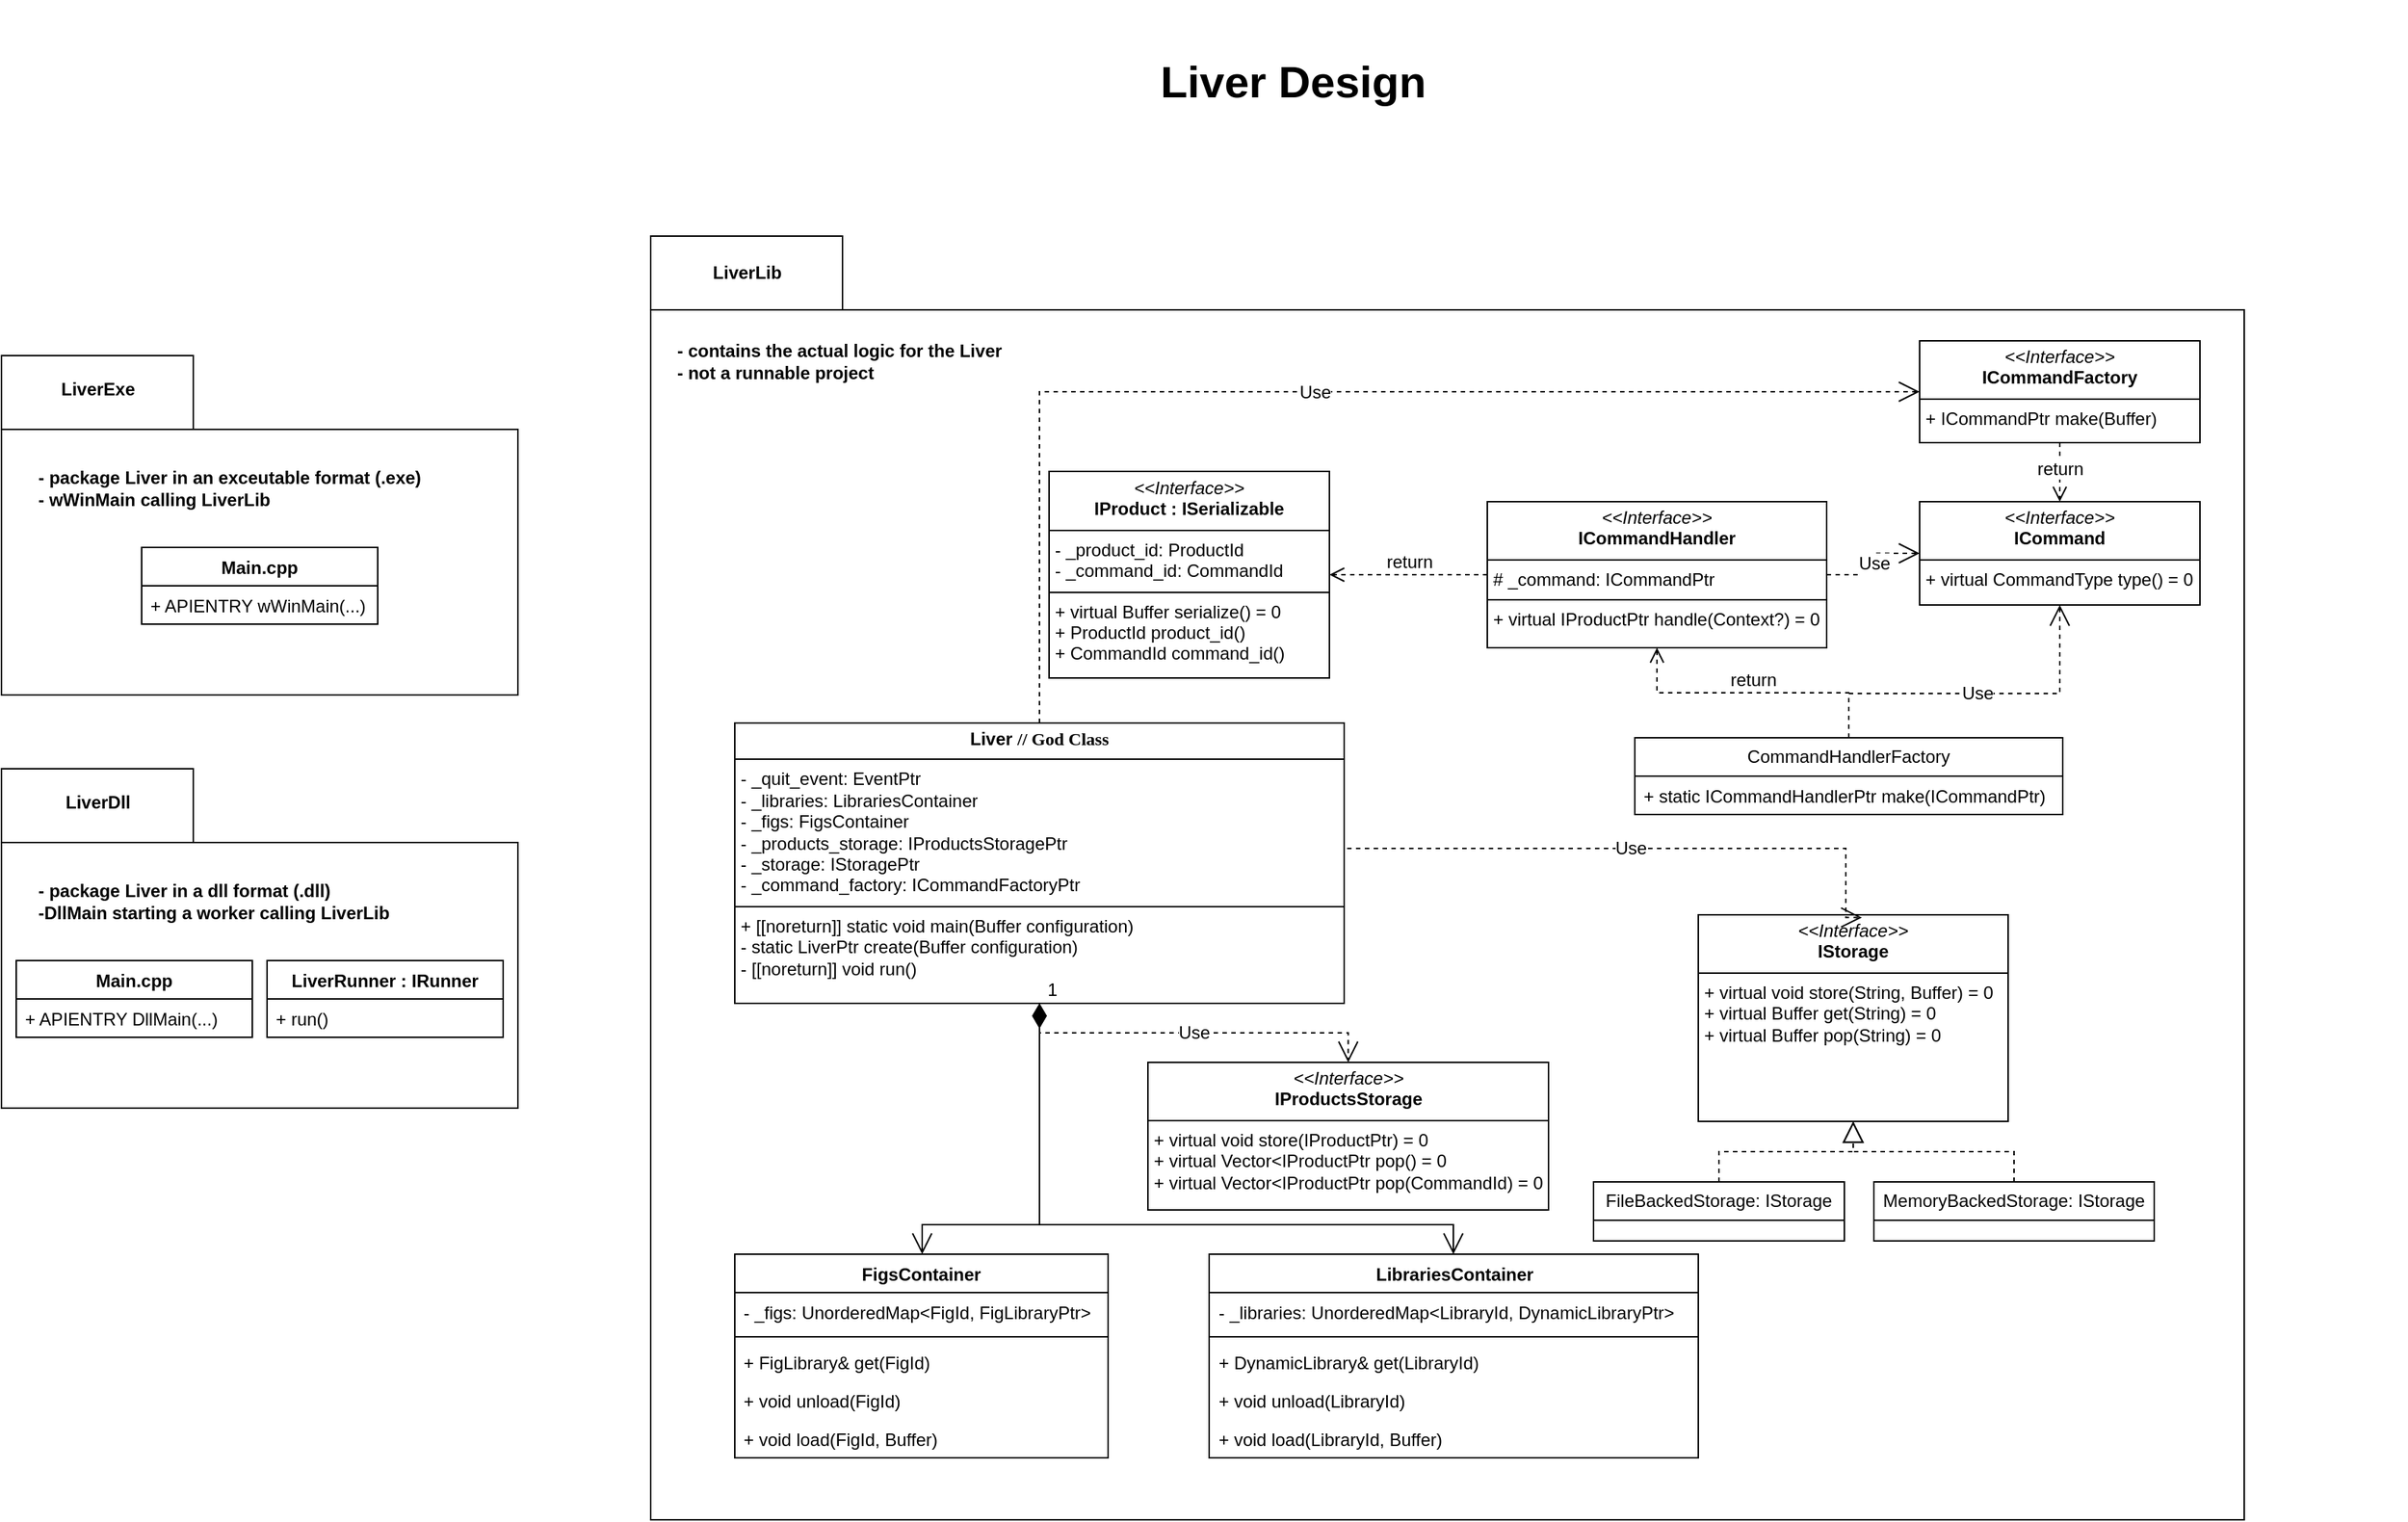 <mxfile version="24.7.7">
  <diagram name="Page-1" id="929967ad-93f9-6ef4-fab6-5d389245f69c">
    <mxGraphModel dx="1938" dy="1056" grid="1" gridSize="10" guides="1" tooltips="1" connect="1" arrows="1" fold="1" page="1" pageScale="1.5" pageWidth="1169" pageHeight="826" background="none" math="0" shadow="0">
      <root>
        <mxCell id="0" style=";html=1;" />
        <mxCell id="1" style=";html=1;" parent="0" />
        <mxCell id="1672d66443f91eb5-23" value="&lt;font style=&quot;font-size: 30px;&quot;&gt;Liver Design&lt;/font&gt;" style="text;strokeColor=none;fillColor=none;html=1;fontSize=24;fontStyle=1;verticalAlign=middle;align=center;" parent="1" vertex="1">
          <mxGeometry x="120" y="40" width="1510" height="110" as="geometry" />
        </mxCell>
        <mxCell id="9IOt9APh3hDE5E4Hf7Pu-9" value="" style="group" vertex="1" connectable="0" parent="1">
          <mxGeometry y="281" width="350" height="230" as="geometry" />
        </mxCell>
        <mxCell id="9IOt9APh3hDE5E4Hf7Pu-1" value="&lt;div&gt;&lt;br&gt;&lt;/div&gt;" style="shape=folder;fontStyle=1;spacingTop=10;tabWidth=130;tabHeight=50;tabPosition=left;html=1;whiteSpace=wrap;" vertex="1" parent="9IOt9APh3hDE5E4Hf7Pu-9">
          <mxGeometry width="350" height="230" as="geometry" />
        </mxCell>
        <mxCell id="9IOt9APh3hDE5E4Hf7Pu-2" value="LiverExe" style="text;align=center;fontStyle=1;verticalAlign=middle;spacingLeft=3;spacingRight=3;strokeColor=none;rotatable=0;points=[[0,0.5],[1,0.5]];portConstraint=eastwest;html=1;" vertex="1" parent="9IOt9APh3hDE5E4Hf7Pu-9">
          <mxGeometry x="20" y="10" width="90" height="26" as="geometry" />
        </mxCell>
        <mxCell id="9IOt9APh3hDE5E4Hf7Pu-3" value="- package Liver in an exceutable format (.exe)&lt;div&gt;- wWinMain calling LiverLib&lt;/div&gt;" style="text;align=left;fontStyle=1;verticalAlign=middle;spacingLeft=3;spacingRight=3;strokeColor=none;rotatable=0;points=[[0,0.5],[1,0.5]];portConstraint=eastwest;html=1;" vertex="1" parent="9IOt9APh3hDE5E4Hf7Pu-9">
          <mxGeometry x="20" y="70" width="270" height="40" as="geometry" />
        </mxCell>
        <mxCell id="9IOt9APh3hDE5E4Hf7Pu-5" value="Main.cpp" style="swimlane;fontStyle=1;align=center;verticalAlign=top;childLayout=stackLayout;horizontal=1;startSize=26;horizontalStack=0;resizeParent=1;resizeParentMax=0;resizeLast=0;collapsible=1;marginBottom=0;whiteSpace=wrap;html=1;" vertex="1" parent="9IOt9APh3hDE5E4Hf7Pu-9">
          <mxGeometry x="95" y="130" width="160" height="52" as="geometry" />
        </mxCell>
        <mxCell id="9IOt9APh3hDE5E4Hf7Pu-8" value="+ APIENTRY wWinMain(...)" style="text;strokeColor=none;fillColor=none;align=left;verticalAlign=top;spacingLeft=4;spacingRight=4;overflow=hidden;rotatable=0;points=[[0,0.5],[1,0.5]];portConstraint=eastwest;whiteSpace=wrap;html=1;" vertex="1" parent="9IOt9APh3hDE5E4Hf7Pu-5">
          <mxGeometry y="26" width="160" height="26" as="geometry" />
        </mxCell>
        <mxCell id="9IOt9APh3hDE5E4Hf7Pu-10" value="" style="group" vertex="1" connectable="0" parent="1">
          <mxGeometry y="561" width="350" height="230" as="geometry" />
        </mxCell>
        <mxCell id="9IOt9APh3hDE5E4Hf7Pu-11" value="&lt;div&gt;&lt;br&gt;&lt;/div&gt;" style="shape=folder;fontStyle=1;spacingTop=10;tabWidth=130;tabHeight=50;tabPosition=left;html=1;whiteSpace=wrap;" vertex="1" parent="9IOt9APh3hDE5E4Hf7Pu-10">
          <mxGeometry width="350" height="230" as="geometry" />
        </mxCell>
        <mxCell id="9IOt9APh3hDE5E4Hf7Pu-12" value="LiverDll" style="text;align=center;fontStyle=1;verticalAlign=middle;spacingLeft=3;spacingRight=3;strokeColor=none;rotatable=0;points=[[0,0.5],[1,0.5]];portConstraint=eastwest;html=1;" vertex="1" parent="9IOt9APh3hDE5E4Hf7Pu-10">
          <mxGeometry x="20" y="10" width="90" height="26" as="geometry" />
        </mxCell>
        <mxCell id="9IOt9APh3hDE5E4Hf7Pu-13" value="- package Liver in a dll format (.dll)&lt;div&gt;-DllMain starting a worker calling LiverLib&lt;/div&gt;" style="text;align=left;fontStyle=1;verticalAlign=middle;spacingLeft=3;spacingRight=3;strokeColor=none;rotatable=0;points=[[0,0.5],[1,0.5]];portConstraint=eastwest;html=1;" vertex="1" parent="9IOt9APh3hDE5E4Hf7Pu-10">
          <mxGeometry x="20" y="70" width="270" height="40" as="geometry" />
        </mxCell>
        <mxCell id="9IOt9APh3hDE5E4Hf7Pu-14" value="Main.cpp" style="swimlane;fontStyle=1;align=center;verticalAlign=top;childLayout=stackLayout;horizontal=1;startSize=26;horizontalStack=0;resizeParent=1;resizeParentMax=0;resizeLast=0;collapsible=1;marginBottom=0;whiteSpace=wrap;html=1;" vertex="1" parent="9IOt9APh3hDE5E4Hf7Pu-10">
          <mxGeometry x="10" y="130" width="160" height="52" as="geometry" />
        </mxCell>
        <mxCell id="9IOt9APh3hDE5E4Hf7Pu-15" value="+ APIENTRY DllMain(...)" style="text;strokeColor=none;fillColor=none;align=left;verticalAlign=top;spacingLeft=4;spacingRight=4;overflow=hidden;rotatable=0;points=[[0,0.5],[1,0.5]];portConstraint=eastwest;whiteSpace=wrap;html=1;" vertex="1" parent="9IOt9APh3hDE5E4Hf7Pu-14">
          <mxGeometry y="26" width="160" height="26" as="geometry" />
        </mxCell>
        <mxCell id="9IOt9APh3hDE5E4Hf7Pu-17" value="LiverRunner : IRunner" style="swimlane;fontStyle=1;align=center;verticalAlign=top;childLayout=stackLayout;horizontal=1;startSize=26;horizontalStack=0;resizeParent=1;resizeParentMax=0;resizeLast=0;collapsible=1;marginBottom=0;whiteSpace=wrap;html=1;" vertex="1" parent="9IOt9APh3hDE5E4Hf7Pu-10">
          <mxGeometry x="180" y="130" width="160" height="52" as="geometry" />
        </mxCell>
        <mxCell id="9IOt9APh3hDE5E4Hf7Pu-18" value="+ run()" style="text;strokeColor=none;fillColor=none;align=left;verticalAlign=top;spacingLeft=4;spacingRight=4;overflow=hidden;rotatable=0;points=[[0,0.5],[1,0.5]];portConstraint=eastwest;whiteSpace=wrap;html=1;" vertex="1" parent="9IOt9APh3hDE5E4Hf7Pu-17">
          <mxGeometry y="26" width="160" height="26" as="geometry" />
        </mxCell>
        <mxCell id="9IOt9APh3hDE5E4Hf7Pu-19" value="" style="group" vertex="1" connectable="0" parent="1">
          <mxGeometry x="440" y="200" width="1080" height="870" as="geometry" />
        </mxCell>
        <mxCell id="9IOt9APh3hDE5E4Hf7Pu-20" value="&lt;div&gt;&lt;br&gt;&lt;/div&gt;" style="shape=folder;fontStyle=1;spacingTop=10;tabWidth=130;tabHeight=50;tabPosition=left;html=1;whiteSpace=wrap;" vertex="1" parent="9IOt9APh3hDE5E4Hf7Pu-19">
          <mxGeometry width="1080" height="870" as="geometry" />
        </mxCell>
        <mxCell id="9IOt9APh3hDE5E4Hf7Pu-21" value="LiverLib" style="text;align=center;fontStyle=1;verticalAlign=middle;spacingLeft=3;spacingRight=3;strokeColor=none;rotatable=0;points=[[0,0.5],[1,0.5]];portConstraint=eastwest;html=1;" vertex="1" parent="9IOt9APh3hDE5E4Hf7Pu-19">
          <mxGeometry width="130" height="50" as="geometry" />
        </mxCell>
        <mxCell id="9IOt9APh3hDE5E4Hf7Pu-22" value="- contains the actual logic for the Liver&lt;div&gt;- not a runnable project&lt;/div&gt;" style="text;align=left;fontStyle=1;verticalAlign=middle;spacingLeft=3;spacingRight=3;strokeColor=none;rotatable=0;points=[[0,0.5],[1,0.5]];portConstraint=eastwest;html=1;" vertex="1" parent="9IOt9APh3hDE5E4Hf7Pu-19">
          <mxGeometry x="13" y="60" width="247" height="50" as="geometry" />
        </mxCell>
        <mxCell id="9IOt9APh3hDE5E4Hf7Pu-25" value="&lt;p style=&quot;margin:0px;margin-top:4px;text-align:center;&quot;&gt;&lt;i&gt;&amp;lt;&amp;lt;Interface&amp;gt;&amp;gt;&lt;/i&gt;&lt;br&gt;&lt;b&gt;ICommandFactory&lt;/b&gt;&lt;/p&gt;&lt;hr size=&quot;1&quot; style=&quot;border-style:solid;&quot;&gt;&lt;p style=&quot;margin:0px;margin-left:4px;&quot;&gt;+ ICommandPtr make(Buffer)&lt;br&gt;&lt;/p&gt;" style="verticalAlign=top;align=left;overflow=fill;html=1;whiteSpace=wrap;" vertex="1" parent="9IOt9APh3hDE5E4Hf7Pu-19">
          <mxGeometry x="860" y="71" width="190" height="69" as="geometry" />
        </mxCell>
        <mxCell id="9IOt9APh3hDE5E4Hf7Pu-26" value="&lt;p style=&quot;margin:0px;margin-top:4px;text-align:center;&quot;&gt;&lt;i&gt;&amp;lt;&amp;lt;Interface&amp;gt;&amp;gt;&lt;/i&gt;&lt;br&gt;&lt;b&gt;ICommand&lt;/b&gt;&lt;/p&gt;&lt;hr size=&quot;1&quot; style=&quot;border-style:solid;&quot;&gt;&lt;p style=&quot;margin:0px;margin-left:4px;&quot;&gt;+ virtual CommandType type() = 0&lt;br&gt;&lt;/p&gt;" style="verticalAlign=top;align=left;overflow=fill;html=1;whiteSpace=wrap;" vertex="1" parent="9IOt9APh3hDE5E4Hf7Pu-19">
          <mxGeometry x="860" y="180" width="190" height="70" as="geometry" />
        </mxCell>
        <mxCell id="9IOt9APh3hDE5E4Hf7Pu-28" value="return" style="html=1;verticalAlign=bottom;endArrow=open;dashed=1;endSize=8;curved=0;rounded=0;fontSize=12;exitX=0.5;exitY=1;exitDx=0;exitDy=0;entryX=0.5;entryY=0;entryDx=0;entryDy=0;" edge="1" parent="9IOt9APh3hDE5E4Hf7Pu-19" source="9IOt9APh3hDE5E4Hf7Pu-25" target="9IOt9APh3hDE5E4Hf7Pu-26">
          <mxGeometry x="0.333" relative="1" as="geometry">
            <mxPoint x="770" y="220" as="sourcePoint" />
            <mxPoint x="690" y="220" as="targetPoint" />
            <mxPoint as="offset" />
          </mxGeometry>
        </mxCell>
        <mxCell id="9IOt9APh3hDE5E4Hf7Pu-29" value="CommandHandlerFactory" style="swimlane;fontStyle=0;childLayout=stackLayout;horizontal=1;startSize=26;fillColor=none;horizontalStack=0;resizeParent=1;resizeParentMax=0;resizeLast=0;collapsible=1;marginBottom=0;whiteSpace=wrap;html=1;" vertex="1" parent="9IOt9APh3hDE5E4Hf7Pu-19">
          <mxGeometry x="667" y="340" width="290" height="52" as="geometry" />
        </mxCell>
        <mxCell id="9IOt9APh3hDE5E4Hf7Pu-32" value="+ static ICommandHandlerPtr make(ICommandPtr)" style="text;strokeColor=none;fillColor=none;align=left;verticalAlign=top;spacingLeft=4;spacingRight=4;overflow=hidden;rotatable=0;points=[[0,0.5],[1,0.5]];portConstraint=eastwest;whiteSpace=wrap;html=1;" vertex="1" parent="9IOt9APh3hDE5E4Hf7Pu-29">
          <mxGeometry y="26" width="290" height="26" as="geometry" />
        </mxCell>
        <mxCell id="9IOt9APh3hDE5E4Hf7Pu-35" value="&lt;p style=&quot;margin:0px;margin-top:4px;text-align:center;&quot;&gt;&lt;i&gt;&amp;lt;&amp;lt;Interface&amp;gt;&amp;gt;&lt;/i&gt;&lt;br&gt;&lt;b&gt;ICommandHandler&lt;/b&gt;&lt;/p&gt;&lt;hr size=&quot;1&quot; style=&quot;border-style:solid;&quot;&gt;&lt;p style=&quot;margin:0px;margin-left:4px;&quot;&gt;# _command: ICommandPtr&lt;/p&gt;&lt;hr size=&quot;1&quot; style=&quot;border-style:solid;&quot;&gt;&lt;p style=&quot;margin:0px;margin-left:4px;&quot;&gt;+ virtual IProductPtr handle(Context?) = 0&lt;br&gt;&lt;/p&gt;" style="verticalAlign=top;align=left;overflow=fill;html=1;whiteSpace=wrap;" vertex="1" parent="9IOt9APh3hDE5E4Hf7Pu-19">
          <mxGeometry x="567" y="180" width="230" height="99" as="geometry" />
        </mxCell>
        <mxCell id="9IOt9APh3hDE5E4Hf7Pu-36" value="Use" style="endArrow=open;endSize=12;dashed=1;html=1;rounded=0;fontSize=12;entryX=0.5;entryY=1;entryDx=0;entryDy=0;strokeColor=default;edgeStyle=orthogonalEdgeStyle;" edge="1" parent="9IOt9APh3hDE5E4Hf7Pu-19" source="9IOt9APh3hDE5E4Hf7Pu-29" target="9IOt9APh3hDE5E4Hf7Pu-26">
          <mxGeometry width="160" relative="1" as="geometry">
            <mxPoint x="480" y="320" as="sourcePoint" />
            <mxPoint x="640" y="320" as="targetPoint" />
            <Array as="points">
              <mxPoint x="812" y="310" />
              <mxPoint x="955" y="310" />
            </Array>
          </mxGeometry>
        </mxCell>
        <mxCell id="9IOt9APh3hDE5E4Hf7Pu-39" value="return" style="html=1;verticalAlign=bottom;endArrow=open;dashed=1;endSize=8;rounded=0;fontSize=12;entryX=0.5;entryY=1;entryDx=0;entryDy=0;edgeStyle=orthogonalEdgeStyle;" edge="1" parent="9IOt9APh3hDE5E4Hf7Pu-19" source="9IOt9APh3hDE5E4Hf7Pu-29" target="9IOt9APh3hDE5E4Hf7Pu-35">
          <mxGeometry x="-0.0" relative="1" as="geometry">
            <mxPoint x="620" y="330" as="sourcePoint" />
            <mxPoint x="540" y="330" as="targetPoint" />
            <mxPoint as="offset" />
          </mxGeometry>
        </mxCell>
        <mxCell id="9IOt9APh3hDE5E4Hf7Pu-40" value="Use" style="endArrow=open;endSize=12;dashed=1;html=1;rounded=0;fontSize=12;edgeStyle=orthogonalEdgeStyle;" edge="1" parent="9IOt9APh3hDE5E4Hf7Pu-19" source="9IOt9APh3hDE5E4Hf7Pu-35" target="9IOt9APh3hDE5E4Hf7Pu-26">
          <mxGeometry width="160" relative="1" as="geometry">
            <mxPoint x="470" y="320" as="sourcePoint" />
            <mxPoint x="630" y="320" as="targetPoint" />
          </mxGeometry>
        </mxCell>
        <mxCell id="9IOt9APh3hDE5E4Hf7Pu-42" value="&lt;p style=&quot;margin:0px;margin-top:4px;text-align:center;&quot;&gt;&lt;i&gt;&amp;lt;&amp;lt;Interface&amp;gt;&amp;gt;&lt;/i&gt;&lt;br&gt;&lt;b&gt;IProduct : ISerializable&lt;/b&gt;&lt;/p&gt;&lt;hr size=&quot;1&quot; style=&quot;border-style:solid;&quot;&gt;&lt;p style=&quot;margin:0px;margin-left:4px;&quot;&gt;- _product_id: ProductId&lt;br&gt;&lt;/p&gt;&lt;p style=&quot;margin:0px;margin-left:4px;&quot;&gt;- _command_id: CommandId&lt;/p&gt;&lt;hr size=&quot;1&quot; style=&quot;border-style:solid;&quot;&gt;&lt;p style=&quot;margin: 0px 0px 0px 4px;&quot;&gt;+ virtual Buffer serialize() = 0&lt;br&gt;+ ProductId product_id()&lt;/p&gt;&lt;p style=&quot;margin: 0px 0px 0px 4px;&quot;&gt;+ CommandId command_id()&lt;/p&gt;" style="verticalAlign=top;align=left;overflow=fill;html=1;whiteSpace=wrap;" vertex="1" parent="9IOt9APh3hDE5E4Hf7Pu-19">
          <mxGeometry x="270" y="159.5" width="190" height="140" as="geometry" />
        </mxCell>
        <mxCell id="9IOt9APh3hDE5E4Hf7Pu-43" value="return" style="html=1;verticalAlign=bottom;endArrow=open;dashed=1;endSize=8;curved=0;rounded=0;fontSize=12;exitX=0;exitY=0.5;exitDx=0;exitDy=0;" edge="1" parent="9IOt9APh3hDE5E4Hf7Pu-19" source="9IOt9APh3hDE5E4Hf7Pu-35" target="9IOt9APh3hDE5E4Hf7Pu-42">
          <mxGeometry relative="1" as="geometry">
            <mxPoint x="470" y="380" as="sourcePoint" />
            <mxPoint x="390" y="380" as="targetPoint" />
          </mxGeometry>
        </mxCell>
        <mxCell id="9IOt9APh3hDE5E4Hf7Pu-44" value="&lt;p style=&quot;margin:0px;margin-top:4px;text-align:center;&quot;&gt;&lt;b&gt;Liver &lt;font face=&quot;Times New Roman&quot;&gt;// God Class&lt;/font&gt;&lt;/b&gt;&lt;/p&gt;&lt;hr size=&quot;1&quot; style=&quot;border-style:solid;&quot;&gt;&lt;p style=&quot;margin:0px;margin-left:4px;&quot;&gt;- _quit_event: EventPtr&lt;/p&gt;&lt;p style=&quot;margin:0px;margin-left:4px;&quot;&gt;- _libraries: LibrariesContainer&lt;/p&gt;&lt;p style=&quot;margin:0px;margin-left:4px;&quot;&gt;- _figs: FigsContainer&lt;/p&gt;&lt;p style=&quot;margin:0px;margin-left:4px;&quot;&gt;- _products_storage: IProductsStoragePtr&lt;/p&gt;&lt;p style=&quot;margin:0px;margin-left:4px;&quot;&gt;- _storage: IStoragePtr&lt;/p&gt;&lt;p style=&quot;margin:0px;margin-left:4px;&quot;&gt;- _command_factory: ICommandFactoryPtr&lt;/p&gt;&lt;hr size=&quot;1&quot; style=&quot;border-style:solid;&quot;&gt;&lt;p style=&quot;margin:0px;margin-left:4px;&quot;&gt;+&amp;nbsp;&lt;span style=&quot;background-color: initial;&quot;&gt;[[noreturn]]&amp;nbsp;&lt;/span&gt;&lt;span style=&quot;background-color: initial;&quot;&gt;static void main(Buffer configuration)&lt;/span&gt;&lt;/p&gt;&lt;p style=&quot;margin:0px;margin-left:4px;&quot;&gt;- static LiverPtr create(Buffer configuration)&lt;/p&gt;&lt;p style=&quot;margin:0px;margin-left:4px;&quot;&gt;- [[noreturn]] void run()&lt;/p&gt;" style="verticalAlign=top;align=left;overflow=fill;html=1;whiteSpace=wrap;" vertex="1" parent="9IOt9APh3hDE5E4Hf7Pu-19">
          <mxGeometry x="57" y="330" width="413" height="190" as="geometry" />
        </mxCell>
        <mxCell id="9IOt9APh3hDE5E4Hf7Pu-45" value="&lt;p style=&quot;margin:0px;margin-top:4px;text-align:center;&quot;&gt;&lt;i&gt;&amp;lt;&amp;lt;Interface&amp;gt;&amp;gt;&lt;/i&gt;&lt;br&gt;&lt;b&gt;IStorage&lt;/b&gt;&lt;/p&gt;&lt;hr size=&quot;1&quot; style=&quot;border-style:solid;&quot;&gt;&lt;p style=&quot;margin:0px;margin-left:4px;&quot;&gt;+ virtual void store(String, Buffer) = 0&lt;br&gt;+ virtual Buffer get(String) = 0&lt;/p&gt;&lt;p style=&quot;margin:0px;margin-left:4px;&quot;&gt;+ virtual Buffer pop(String) = 0&lt;/p&gt;" style="verticalAlign=top;align=left;overflow=fill;html=1;whiteSpace=wrap;" vertex="1" parent="9IOt9APh3hDE5E4Hf7Pu-19">
          <mxGeometry x="710" y="460" width="210" height="140" as="geometry" />
        </mxCell>
        <mxCell id="9IOt9APh3hDE5E4Hf7Pu-46" value="Use" style="endArrow=open;endSize=12;dashed=1;html=1;rounded=0;fontSize=12;exitX=1;exitY=0.5;exitDx=0;exitDy=0;entryX=0.528;entryY=0.013;entryDx=0;entryDy=0;entryPerimeter=0;edgeStyle=orthogonalEdgeStyle;" edge="1" parent="9IOt9APh3hDE5E4Hf7Pu-19" source="9IOt9APh3hDE5E4Hf7Pu-44" target="9IOt9APh3hDE5E4Hf7Pu-45">
          <mxGeometry width="160" relative="1" as="geometry">
            <mxPoint x="370" y="600" as="sourcePoint" />
            <mxPoint x="530" y="600" as="targetPoint" />
            <Array as="points">
              <mxPoint x="810" y="415" />
              <mxPoint x="810" y="462" />
            </Array>
          </mxGeometry>
        </mxCell>
        <mxCell id="9IOt9APh3hDE5E4Hf7Pu-47" value="FileBackedStorage: IStorage" style="swimlane;fontStyle=0;childLayout=stackLayout;horizontal=1;startSize=26;fillColor=none;horizontalStack=0;resizeParent=1;resizeParentMax=0;resizeLast=0;collapsible=1;marginBottom=0;whiteSpace=wrap;html=1;" vertex="1" parent="9IOt9APh3hDE5E4Hf7Pu-19">
          <mxGeometry x="639" y="641" width="170" height="40" as="geometry" />
        </mxCell>
        <mxCell id="9IOt9APh3hDE5E4Hf7Pu-51" value="MemoryBackedStorage: IStorage" style="swimlane;fontStyle=0;childLayout=stackLayout;horizontal=1;startSize=26;fillColor=none;horizontalStack=0;resizeParent=1;resizeParentMax=0;resizeLast=0;collapsible=1;marginBottom=0;whiteSpace=wrap;html=1;" vertex="1" parent="9IOt9APh3hDE5E4Hf7Pu-19">
          <mxGeometry x="829" y="641" width="190" height="40" as="geometry" />
        </mxCell>
        <mxCell id="9IOt9APh3hDE5E4Hf7Pu-52" value="" style="endArrow=block;dashed=1;endFill=0;endSize=12;html=1;rounded=0;fontSize=12;exitX=0.5;exitY=0;exitDx=0;exitDy=0;edgeStyle=orthogonalEdgeStyle;" edge="1" parent="9IOt9APh3hDE5E4Hf7Pu-19" source="9IOt9APh3hDE5E4Hf7Pu-47" target="9IOt9APh3hDE5E4Hf7Pu-45">
          <mxGeometry width="160" relative="1" as="geometry">
            <mxPoint x="440" y="590" as="sourcePoint" />
            <mxPoint x="600" y="590" as="targetPoint" />
          </mxGeometry>
        </mxCell>
        <mxCell id="9IOt9APh3hDE5E4Hf7Pu-53" value="" style="endArrow=block;dashed=1;endFill=0;endSize=12;html=1;rounded=0;fontSize=12;exitX=0.5;exitY=0;exitDx=0;exitDy=0;edgeStyle=orthogonalEdgeStyle;" edge="1" parent="9IOt9APh3hDE5E4Hf7Pu-19" source="9IOt9APh3hDE5E4Hf7Pu-51" target="9IOt9APh3hDE5E4Hf7Pu-45">
          <mxGeometry width="160" relative="1" as="geometry">
            <mxPoint x="720" y="640" as="sourcePoint" />
            <mxPoint x="815" y="610" as="targetPoint" />
          </mxGeometry>
        </mxCell>
        <mxCell id="9IOt9APh3hDE5E4Hf7Pu-77" value="&lt;p style=&quot;margin:0px;margin-top:4px;text-align:center;&quot;&gt;&lt;i&gt;&amp;lt;&amp;lt;Interface&amp;gt;&amp;gt;&lt;/i&gt;&lt;br&gt;&lt;b&gt;IProductsStorage&lt;/b&gt;&lt;/p&gt;&lt;hr size=&quot;1&quot; style=&quot;border-style:solid;&quot;&gt;&lt;p style=&quot;margin:0px;margin-left:4px;&quot;&gt;+ virtual void store(IProductPtr) = 0&lt;br&gt;+ virtual Vector&amp;lt;IProductPtr pop() = 0&lt;/p&gt;&lt;p style=&quot;margin:0px;margin-left:4px;&quot;&gt;+ virtual Vector&amp;lt;IProductPtr pop(CommandId) = 0&lt;/p&gt;" style="verticalAlign=top;align=left;overflow=fill;html=1;whiteSpace=wrap;" vertex="1" parent="9IOt9APh3hDE5E4Hf7Pu-19">
          <mxGeometry x="337" y="560" width="271.5" height="100" as="geometry" />
        </mxCell>
        <mxCell id="9IOt9APh3hDE5E4Hf7Pu-78" value="Use" style="endArrow=open;endSize=12;dashed=1;html=1;rounded=0;fontSize=12;edgeStyle=orthogonalEdgeStyle;" edge="1" parent="9IOt9APh3hDE5E4Hf7Pu-19" source="9IOt9APh3hDE5E4Hf7Pu-44" target="9IOt9APh3hDE5E4Hf7Pu-77">
          <mxGeometry width="160" relative="1" as="geometry">
            <mxPoint x="270" y="500" as="sourcePoint" />
            <mxPoint x="430" y="500" as="targetPoint" />
          </mxGeometry>
        </mxCell>
        <mxCell id="9IOt9APh3hDE5E4Hf7Pu-79" value="Use" style="endArrow=open;endSize=12;dashed=1;html=1;rounded=0;fontSize=12;edgeStyle=orthogonalEdgeStyle;exitX=0.5;exitY=0;exitDx=0;exitDy=0;entryX=0;entryY=0.5;entryDx=0;entryDy=0;" edge="1" parent="9IOt9APh3hDE5E4Hf7Pu-19" source="9IOt9APh3hDE5E4Hf7Pu-44" target="9IOt9APh3hDE5E4Hf7Pu-25">
          <mxGeometry width="160" relative="1" as="geometry">
            <mxPoint x="274" y="510" as="sourcePoint" />
            <mxPoint x="447" y="570" as="targetPoint" />
          </mxGeometry>
        </mxCell>
        <mxCell id="9IOt9APh3hDE5E4Hf7Pu-80" value="FigsContainer" style="swimlane;fontStyle=1;align=center;verticalAlign=top;childLayout=stackLayout;horizontal=1;startSize=26;horizontalStack=0;resizeParent=1;resizeParentMax=0;resizeLast=0;collapsible=1;marginBottom=0;whiteSpace=wrap;html=1;" vertex="1" parent="9IOt9APh3hDE5E4Hf7Pu-19">
          <mxGeometry x="57" y="690" width="253" height="138" as="geometry" />
        </mxCell>
        <mxCell id="9IOt9APh3hDE5E4Hf7Pu-81" value="- _figs: UnorderedMap&amp;lt;FigId, FigLibraryPtr&amp;gt;" style="text;strokeColor=none;fillColor=none;align=left;verticalAlign=top;spacingLeft=4;spacingRight=4;overflow=hidden;rotatable=0;points=[[0,0.5],[1,0.5]];portConstraint=eastwest;whiteSpace=wrap;html=1;" vertex="1" parent="9IOt9APh3hDE5E4Hf7Pu-80">
          <mxGeometry y="26" width="253" height="26" as="geometry" />
        </mxCell>
        <mxCell id="9IOt9APh3hDE5E4Hf7Pu-82" value="" style="line;strokeWidth=1;fillColor=none;align=left;verticalAlign=middle;spacingTop=-1;spacingLeft=3;spacingRight=3;rotatable=0;labelPosition=right;points=[];portConstraint=eastwest;strokeColor=inherit;" vertex="1" parent="9IOt9APh3hDE5E4Hf7Pu-80">
          <mxGeometry y="52" width="253" height="8" as="geometry" />
        </mxCell>
        <mxCell id="9IOt9APh3hDE5E4Hf7Pu-84" value="+ FigLibrary&amp;amp; get(FigId)" style="text;strokeColor=none;fillColor=none;align=left;verticalAlign=top;spacingLeft=4;spacingRight=4;overflow=hidden;rotatable=0;points=[[0,0.5],[1,0.5]];portConstraint=eastwest;whiteSpace=wrap;html=1;" vertex="1" parent="9IOt9APh3hDE5E4Hf7Pu-80">
          <mxGeometry y="60" width="253" height="26" as="geometry" />
        </mxCell>
        <mxCell id="9IOt9APh3hDE5E4Hf7Pu-85" value="+ void unload(FigId)" style="text;strokeColor=none;fillColor=none;align=left;verticalAlign=top;spacingLeft=4;spacingRight=4;overflow=hidden;rotatable=0;points=[[0,0.5],[1,0.5]];portConstraint=eastwest;whiteSpace=wrap;html=1;" vertex="1" parent="9IOt9APh3hDE5E4Hf7Pu-80">
          <mxGeometry y="86" width="253" height="26" as="geometry" />
        </mxCell>
        <mxCell id="9IOt9APh3hDE5E4Hf7Pu-83" value="+ void load(FigId, Buffer)" style="text;strokeColor=none;fillColor=none;align=left;verticalAlign=top;spacingLeft=4;spacingRight=4;overflow=hidden;rotatable=0;points=[[0,0.5],[1,0.5]];portConstraint=eastwest;whiteSpace=wrap;html=1;" vertex="1" parent="9IOt9APh3hDE5E4Hf7Pu-80">
          <mxGeometry y="112" width="253" height="26" as="geometry" />
        </mxCell>
        <mxCell id="9IOt9APh3hDE5E4Hf7Pu-87" value="1" style="endArrow=open;html=1;endSize=12;startArrow=diamondThin;startSize=14;startFill=1;edgeStyle=orthogonalEdgeStyle;align=left;verticalAlign=bottom;rounded=0;fontSize=12;" edge="1" parent="9IOt9APh3hDE5E4Hf7Pu-19" source="9IOt9APh3hDE5E4Hf7Pu-44" target="9IOt9APh3hDE5E4Hf7Pu-80">
          <mxGeometry x="-1" y="3" relative="1" as="geometry">
            <mxPoint x="-220" y="680" as="sourcePoint" />
            <mxPoint x="-60" y="680" as="targetPoint" />
            <Array as="points">
              <mxPoint x="264" y="670" />
              <mxPoint x="184" y="670" />
            </Array>
          </mxGeometry>
        </mxCell>
        <mxCell id="9IOt9APh3hDE5E4Hf7Pu-88" value="LibrariesContainer" style="swimlane;fontStyle=1;align=center;verticalAlign=top;childLayout=stackLayout;horizontal=1;startSize=26;horizontalStack=0;resizeParent=1;resizeParentMax=0;resizeLast=0;collapsible=1;marginBottom=0;whiteSpace=wrap;html=1;" vertex="1" parent="9IOt9APh3hDE5E4Hf7Pu-19">
          <mxGeometry x="378.5" y="690" width="331.5" height="138" as="geometry" />
        </mxCell>
        <mxCell id="9IOt9APh3hDE5E4Hf7Pu-89" value="- _libraries: UnorderedMap&amp;lt;LibraryId, DynamicLibraryPtr&amp;gt;" style="text;strokeColor=none;fillColor=none;align=left;verticalAlign=top;spacingLeft=4;spacingRight=4;overflow=hidden;rotatable=0;points=[[0,0.5],[1,0.5]];portConstraint=eastwest;whiteSpace=wrap;html=1;" vertex="1" parent="9IOt9APh3hDE5E4Hf7Pu-88">
          <mxGeometry y="26" width="331.5" height="26" as="geometry" />
        </mxCell>
        <mxCell id="9IOt9APh3hDE5E4Hf7Pu-90" value="" style="line;strokeWidth=1;fillColor=none;align=left;verticalAlign=middle;spacingTop=-1;spacingLeft=3;spacingRight=3;rotatable=0;labelPosition=right;points=[];portConstraint=eastwest;strokeColor=inherit;" vertex="1" parent="9IOt9APh3hDE5E4Hf7Pu-88">
          <mxGeometry y="52" width="331.5" height="8" as="geometry" />
        </mxCell>
        <mxCell id="9IOt9APh3hDE5E4Hf7Pu-91" value="+ DynamicLibrary&amp;amp; get(LibraryId)" style="text;strokeColor=none;fillColor=none;align=left;verticalAlign=top;spacingLeft=4;spacingRight=4;overflow=hidden;rotatable=0;points=[[0,0.5],[1,0.5]];portConstraint=eastwest;whiteSpace=wrap;html=1;" vertex="1" parent="9IOt9APh3hDE5E4Hf7Pu-88">
          <mxGeometry y="60" width="331.5" height="26" as="geometry" />
        </mxCell>
        <mxCell id="9IOt9APh3hDE5E4Hf7Pu-92" value="+ void unload(LibraryId)" style="text;strokeColor=none;fillColor=none;align=left;verticalAlign=top;spacingLeft=4;spacingRight=4;overflow=hidden;rotatable=0;points=[[0,0.5],[1,0.5]];portConstraint=eastwest;whiteSpace=wrap;html=1;" vertex="1" parent="9IOt9APh3hDE5E4Hf7Pu-88">
          <mxGeometry y="86" width="331.5" height="26" as="geometry" />
        </mxCell>
        <mxCell id="9IOt9APh3hDE5E4Hf7Pu-93" value="+ void load(LibraryId, Buffer)" style="text;strokeColor=none;fillColor=none;align=left;verticalAlign=top;spacingLeft=4;spacingRight=4;overflow=hidden;rotatable=0;points=[[0,0.5],[1,0.5]];portConstraint=eastwest;whiteSpace=wrap;html=1;" vertex="1" parent="9IOt9APh3hDE5E4Hf7Pu-88">
          <mxGeometry y="112" width="331.5" height="26" as="geometry" />
        </mxCell>
        <mxCell id="9IOt9APh3hDE5E4Hf7Pu-94" value="1" style="endArrow=open;html=1;endSize=12;startArrow=diamondThin;startSize=14;startFill=1;edgeStyle=orthogonalEdgeStyle;align=left;verticalAlign=bottom;rounded=0;fontSize=12;" edge="1" parent="9IOt9APh3hDE5E4Hf7Pu-19" source="9IOt9APh3hDE5E4Hf7Pu-44" target="9IOt9APh3hDE5E4Hf7Pu-88">
          <mxGeometry x="-1" y="3" relative="1" as="geometry">
            <mxPoint x="274" y="530" as="sourcePoint" />
            <mxPoint x="194" y="700" as="targetPoint" />
            <Array as="points">
              <mxPoint x="264" y="670" />
              <mxPoint x="544" y="670" />
            </Array>
          </mxGeometry>
        </mxCell>
      </root>
    </mxGraphModel>
  </diagram>
</mxfile>
